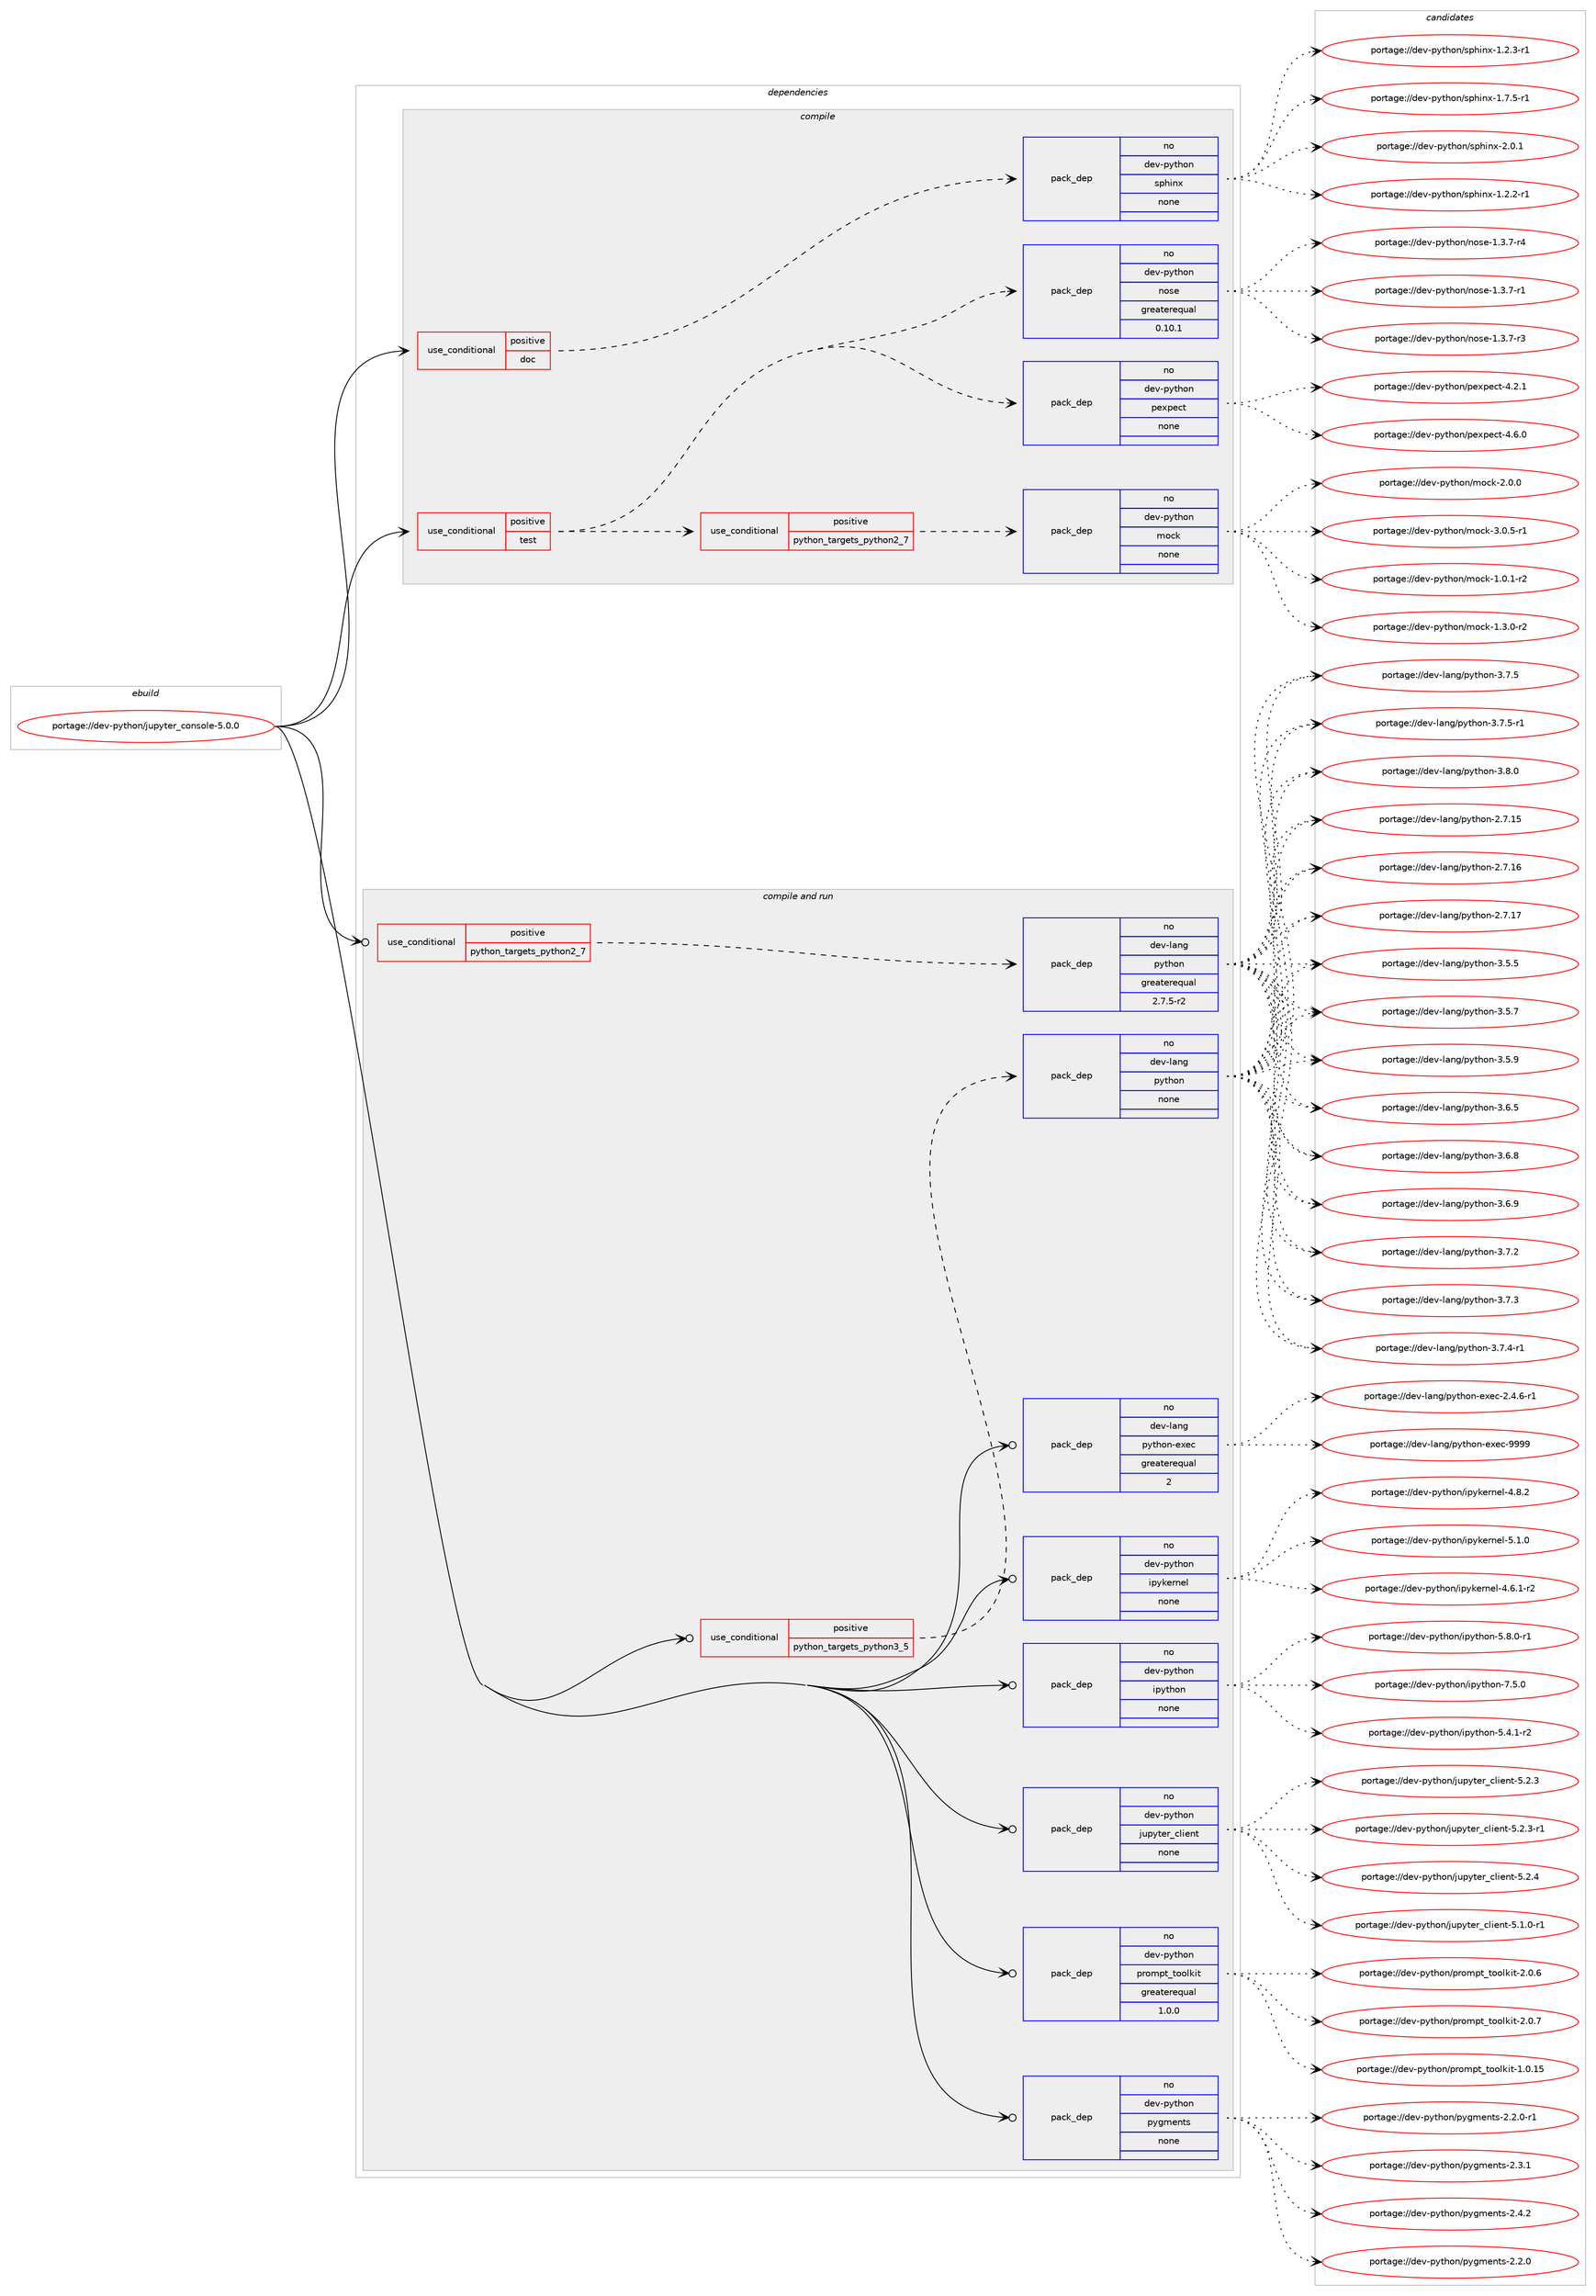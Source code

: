 digraph prolog {

# *************
# Graph options
# *************

newrank=true;
concentrate=true;
compound=true;
graph [rankdir=LR,fontname=Helvetica,fontsize=10,ranksep=1.5];#, ranksep=2.5, nodesep=0.2];
edge  [arrowhead=vee];
node  [fontname=Helvetica,fontsize=10];

# **********
# The ebuild
# **********

subgraph cluster_leftcol {
color=gray;
label=<<i>ebuild</i>>;
id [label="portage://dev-python/jupyter_console-5.0.0", color=red, width=4, href="../dev-python/jupyter_console-5.0.0.svg"];
}

# ****************
# The dependencies
# ****************

subgraph cluster_midcol {
color=gray;
label=<<i>dependencies</i>>;
subgraph cluster_compile {
fillcolor="#eeeeee";
style=filled;
label=<<i>compile</i>>;
subgraph cond30914 {
dependency146737 [label=<<TABLE BORDER="0" CELLBORDER="1" CELLSPACING="0" CELLPADDING="4"><TR><TD ROWSPAN="3" CELLPADDING="10">use_conditional</TD></TR><TR><TD>positive</TD></TR><TR><TD>doc</TD></TR></TABLE>>, shape=none, color=red];
subgraph pack112497 {
dependency146738 [label=<<TABLE BORDER="0" CELLBORDER="1" CELLSPACING="0" CELLPADDING="4" WIDTH="220"><TR><TD ROWSPAN="6" CELLPADDING="30">pack_dep</TD></TR><TR><TD WIDTH="110">no</TD></TR><TR><TD>dev-python</TD></TR><TR><TD>sphinx</TD></TR><TR><TD>none</TD></TR><TR><TD></TD></TR></TABLE>>, shape=none, color=blue];
}
dependency146737:e -> dependency146738:w [weight=20,style="dashed",arrowhead="vee"];
}
id:e -> dependency146737:w [weight=20,style="solid",arrowhead="vee"];
subgraph cond30915 {
dependency146739 [label=<<TABLE BORDER="0" CELLBORDER="1" CELLSPACING="0" CELLPADDING="4"><TR><TD ROWSPAN="3" CELLPADDING="10">use_conditional</TD></TR><TR><TD>positive</TD></TR><TR><TD>test</TD></TR></TABLE>>, shape=none, color=red];
subgraph cond30916 {
dependency146740 [label=<<TABLE BORDER="0" CELLBORDER="1" CELLSPACING="0" CELLPADDING="4"><TR><TD ROWSPAN="3" CELLPADDING="10">use_conditional</TD></TR><TR><TD>positive</TD></TR><TR><TD>python_targets_python2_7</TD></TR></TABLE>>, shape=none, color=red];
subgraph pack112498 {
dependency146741 [label=<<TABLE BORDER="0" CELLBORDER="1" CELLSPACING="0" CELLPADDING="4" WIDTH="220"><TR><TD ROWSPAN="6" CELLPADDING="30">pack_dep</TD></TR><TR><TD WIDTH="110">no</TD></TR><TR><TD>dev-python</TD></TR><TR><TD>mock</TD></TR><TR><TD>none</TD></TR><TR><TD></TD></TR></TABLE>>, shape=none, color=blue];
}
dependency146740:e -> dependency146741:w [weight=20,style="dashed",arrowhead="vee"];
}
dependency146739:e -> dependency146740:w [weight=20,style="dashed",arrowhead="vee"];
subgraph pack112499 {
dependency146742 [label=<<TABLE BORDER="0" CELLBORDER="1" CELLSPACING="0" CELLPADDING="4" WIDTH="220"><TR><TD ROWSPAN="6" CELLPADDING="30">pack_dep</TD></TR><TR><TD WIDTH="110">no</TD></TR><TR><TD>dev-python</TD></TR><TR><TD>pexpect</TD></TR><TR><TD>none</TD></TR><TR><TD></TD></TR></TABLE>>, shape=none, color=blue];
}
dependency146739:e -> dependency146742:w [weight=20,style="dashed",arrowhead="vee"];
subgraph pack112500 {
dependency146743 [label=<<TABLE BORDER="0" CELLBORDER="1" CELLSPACING="0" CELLPADDING="4" WIDTH="220"><TR><TD ROWSPAN="6" CELLPADDING="30">pack_dep</TD></TR><TR><TD WIDTH="110">no</TD></TR><TR><TD>dev-python</TD></TR><TR><TD>nose</TD></TR><TR><TD>greaterequal</TD></TR><TR><TD>0.10.1</TD></TR></TABLE>>, shape=none, color=blue];
}
dependency146739:e -> dependency146743:w [weight=20,style="dashed",arrowhead="vee"];
}
id:e -> dependency146739:w [weight=20,style="solid",arrowhead="vee"];
}
subgraph cluster_compileandrun {
fillcolor="#eeeeee";
style=filled;
label=<<i>compile and run</i>>;
subgraph cond30917 {
dependency146744 [label=<<TABLE BORDER="0" CELLBORDER="1" CELLSPACING="0" CELLPADDING="4"><TR><TD ROWSPAN="3" CELLPADDING="10">use_conditional</TD></TR><TR><TD>positive</TD></TR><TR><TD>python_targets_python2_7</TD></TR></TABLE>>, shape=none, color=red];
subgraph pack112501 {
dependency146745 [label=<<TABLE BORDER="0" CELLBORDER="1" CELLSPACING="0" CELLPADDING="4" WIDTH="220"><TR><TD ROWSPAN="6" CELLPADDING="30">pack_dep</TD></TR><TR><TD WIDTH="110">no</TD></TR><TR><TD>dev-lang</TD></TR><TR><TD>python</TD></TR><TR><TD>greaterequal</TD></TR><TR><TD>2.7.5-r2</TD></TR></TABLE>>, shape=none, color=blue];
}
dependency146744:e -> dependency146745:w [weight=20,style="dashed",arrowhead="vee"];
}
id:e -> dependency146744:w [weight=20,style="solid",arrowhead="odotvee"];
subgraph cond30918 {
dependency146746 [label=<<TABLE BORDER="0" CELLBORDER="1" CELLSPACING="0" CELLPADDING="4"><TR><TD ROWSPAN="3" CELLPADDING="10">use_conditional</TD></TR><TR><TD>positive</TD></TR><TR><TD>python_targets_python3_5</TD></TR></TABLE>>, shape=none, color=red];
subgraph pack112502 {
dependency146747 [label=<<TABLE BORDER="0" CELLBORDER="1" CELLSPACING="0" CELLPADDING="4" WIDTH="220"><TR><TD ROWSPAN="6" CELLPADDING="30">pack_dep</TD></TR><TR><TD WIDTH="110">no</TD></TR><TR><TD>dev-lang</TD></TR><TR><TD>python</TD></TR><TR><TD>none</TD></TR><TR><TD></TD></TR></TABLE>>, shape=none, color=blue];
}
dependency146746:e -> dependency146747:w [weight=20,style="dashed",arrowhead="vee"];
}
id:e -> dependency146746:w [weight=20,style="solid",arrowhead="odotvee"];
subgraph pack112503 {
dependency146748 [label=<<TABLE BORDER="0" CELLBORDER="1" CELLSPACING="0" CELLPADDING="4" WIDTH="220"><TR><TD ROWSPAN="6" CELLPADDING="30">pack_dep</TD></TR><TR><TD WIDTH="110">no</TD></TR><TR><TD>dev-lang</TD></TR><TR><TD>python-exec</TD></TR><TR><TD>greaterequal</TD></TR><TR><TD>2</TD></TR></TABLE>>, shape=none, color=blue];
}
id:e -> dependency146748:w [weight=20,style="solid",arrowhead="odotvee"];
subgraph pack112504 {
dependency146749 [label=<<TABLE BORDER="0" CELLBORDER="1" CELLSPACING="0" CELLPADDING="4" WIDTH="220"><TR><TD ROWSPAN="6" CELLPADDING="30">pack_dep</TD></TR><TR><TD WIDTH="110">no</TD></TR><TR><TD>dev-python</TD></TR><TR><TD>ipykernel</TD></TR><TR><TD>none</TD></TR><TR><TD></TD></TR></TABLE>>, shape=none, color=blue];
}
id:e -> dependency146749:w [weight=20,style="solid",arrowhead="odotvee"];
subgraph pack112505 {
dependency146750 [label=<<TABLE BORDER="0" CELLBORDER="1" CELLSPACING="0" CELLPADDING="4" WIDTH="220"><TR><TD ROWSPAN="6" CELLPADDING="30">pack_dep</TD></TR><TR><TD WIDTH="110">no</TD></TR><TR><TD>dev-python</TD></TR><TR><TD>ipython</TD></TR><TR><TD>none</TD></TR><TR><TD></TD></TR></TABLE>>, shape=none, color=blue];
}
id:e -> dependency146750:w [weight=20,style="solid",arrowhead="odotvee"];
subgraph pack112506 {
dependency146751 [label=<<TABLE BORDER="0" CELLBORDER="1" CELLSPACING="0" CELLPADDING="4" WIDTH="220"><TR><TD ROWSPAN="6" CELLPADDING="30">pack_dep</TD></TR><TR><TD WIDTH="110">no</TD></TR><TR><TD>dev-python</TD></TR><TR><TD>jupyter_client</TD></TR><TR><TD>none</TD></TR><TR><TD></TD></TR></TABLE>>, shape=none, color=blue];
}
id:e -> dependency146751:w [weight=20,style="solid",arrowhead="odotvee"];
subgraph pack112507 {
dependency146752 [label=<<TABLE BORDER="0" CELLBORDER="1" CELLSPACING="0" CELLPADDING="4" WIDTH="220"><TR><TD ROWSPAN="6" CELLPADDING="30">pack_dep</TD></TR><TR><TD WIDTH="110">no</TD></TR><TR><TD>dev-python</TD></TR><TR><TD>prompt_toolkit</TD></TR><TR><TD>greaterequal</TD></TR><TR><TD>1.0.0</TD></TR></TABLE>>, shape=none, color=blue];
}
id:e -> dependency146752:w [weight=20,style="solid",arrowhead="odotvee"];
subgraph pack112508 {
dependency146753 [label=<<TABLE BORDER="0" CELLBORDER="1" CELLSPACING="0" CELLPADDING="4" WIDTH="220"><TR><TD ROWSPAN="6" CELLPADDING="30">pack_dep</TD></TR><TR><TD WIDTH="110">no</TD></TR><TR><TD>dev-python</TD></TR><TR><TD>pygments</TD></TR><TR><TD>none</TD></TR><TR><TD></TD></TR></TABLE>>, shape=none, color=blue];
}
id:e -> dependency146753:w [weight=20,style="solid",arrowhead="odotvee"];
}
subgraph cluster_run {
fillcolor="#eeeeee";
style=filled;
label=<<i>run</i>>;
}
}

# **************
# The candidates
# **************

subgraph cluster_choices {
rank=same;
color=gray;
label=<<i>candidates</i>>;

subgraph choice112497 {
color=black;
nodesep=1;
choiceportage10010111845112121116104111110471151121041051101204549465046504511449 [label="portage://dev-python/sphinx-1.2.2-r1", color=red, width=4,href="../dev-python/sphinx-1.2.2-r1.svg"];
choiceportage10010111845112121116104111110471151121041051101204549465046514511449 [label="portage://dev-python/sphinx-1.2.3-r1", color=red, width=4,href="../dev-python/sphinx-1.2.3-r1.svg"];
choiceportage10010111845112121116104111110471151121041051101204549465546534511449 [label="portage://dev-python/sphinx-1.7.5-r1", color=red, width=4,href="../dev-python/sphinx-1.7.5-r1.svg"];
choiceportage1001011184511212111610411111047115112104105110120455046484649 [label="portage://dev-python/sphinx-2.0.1", color=red, width=4,href="../dev-python/sphinx-2.0.1.svg"];
dependency146738:e -> choiceportage10010111845112121116104111110471151121041051101204549465046504511449:w [style=dotted,weight="100"];
dependency146738:e -> choiceportage10010111845112121116104111110471151121041051101204549465046514511449:w [style=dotted,weight="100"];
dependency146738:e -> choiceportage10010111845112121116104111110471151121041051101204549465546534511449:w [style=dotted,weight="100"];
dependency146738:e -> choiceportage1001011184511212111610411111047115112104105110120455046484649:w [style=dotted,weight="100"];
}
subgraph choice112498 {
color=black;
nodesep=1;
choiceportage1001011184511212111610411111047109111991074549464846494511450 [label="portage://dev-python/mock-1.0.1-r2", color=red, width=4,href="../dev-python/mock-1.0.1-r2.svg"];
choiceportage1001011184511212111610411111047109111991074549465146484511450 [label="portage://dev-python/mock-1.3.0-r2", color=red, width=4,href="../dev-python/mock-1.3.0-r2.svg"];
choiceportage100101118451121211161041111104710911199107455046484648 [label="portage://dev-python/mock-2.0.0", color=red, width=4,href="../dev-python/mock-2.0.0.svg"];
choiceportage1001011184511212111610411111047109111991074551464846534511449 [label="portage://dev-python/mock-3.0.5-r1", color=red, width=4,href="../dev-python/mock-3.0.5-r1.svg"];
dependency146741:e -> choiceportage1001011184511212111610411111047109111991074549464846494511450:w [style=dotted,weight="100"];
dependency146741:e -> choiceportage1001011184511212111610411111047109111991074549465146484511450:w [style=dotted,weight="100"];
dependency146741:e -> choiceportage100101118451121211161041111104710911199107455046484648:w [style=dotted,weight="100"];
dependency146741:e -> choiceportage1001011184511212111610411111047109111991074551464846534511449:w [style=dotted,weight="100"];
}
subgraph choice112499 {
color=black;
nodesep=1;
choiceportage100101118451121211161041111104711210112011210199116455246504649 [label="portage://dev-python/pexpect-4.2.1", color=red, width=4,href="../dev-python/pexpect-4.2.1.svg"];
choiceportage100101118451121211161041111104711210112011210199116455246544648 [label="portage://dev-python/pexpect-4.6.0", color=red, width=4,href="../dev-python/pexpect-4.6.0.svg"];
dependency146742:e -> choiceportage100101118451121211161041111104711210112011210199116455246504649:w [style=dotted,weight="100"];
dependency146742:e -> choiceportage100101118451121211161041111104711210112011210199116455246544648:w [style=dotted,weight="100"];
}
subgraph choice112500 {
color=black;
nodesep=1;
choiceportage10010111845112121116104111110471101111151014549465146554511449 [label="portage://dev-python/nose-1.3.7-r1", color=red, width=4,href="../dev-python/nose-1.3.7-r1.svg"];
choiceportage10010111845112121116104111110471101111151014549465146554511451 [label="portage://dev-python/nose-1.3.7-r3", color=red, width=4,href="../dev-python/nose-1.3.7-r3.svg"];
choiceportage10010111845112121116104111110471101111151014549465146554511452 [label="portage://dev-python/nose-1.3.7-r4", color=red, width=4,href="../dev-python/nose-1.3.7-r4.svg"];
dependency146743:e -> choiceportage10010111845112121116104111110471101111151014549465146554511449:w [style=dotted,weight="100"];
dependency146743:e -> choiceportage10010111845112121116104111110471101111151014549465146554511451:w [style=dotted,weight="100"];
dependency146743:e -> choiceportage10010111845112121116104111110471101111151014549465146554511452:w [style=dotted,weight="100"];
}
subgraph choice112501 {
color=black;
nodesep=1;
choiceportage10010111845108971101034711212111610411111045504655464953 [label="portage://dev-lang/python-2.7.15", color=red, width=4,href="../dev-lang/python-2.7.15.svg"];
choiceportage10010111845108971101034711212111610411111045504655464954 [label="portage://dev-lang/python-2.7.16", color=red, width=4,href="../dev-lang/python-2.7.16.svg"];
choiceportage10010111845108971101034711212111610411111045504655464955 [label="portage://dev-lang/python-2.7.17", color=red, width=4,href="../dev-lang/python-2.7.17.svg"];
choiceportage100101118451089711010347112121116104111110455146534653 [label="portage://dev-lang/python-3.5.5", color=red, width=4,href="../dev-lang/python-3.5.5.svg"];
choiceportage100101118451089711010347112121116104111110455146534655 [label="portage://dev-lang/python-3.5.7", color=red, width=4,href="../dev-lang/python-3.5.7.svg"];
choiceportage100101118451089711010347112121116104111110455146534657 [label="portage://dev-lang/python-3.5.9", color=red, width=4,href="../dev-lang/python-3.5.9.svg"];
choiceportage100101118451089711010347112121116104111110455146544653 [label="portage://dev-lang/python-3.6.5", color=red, width=4,href="../dev-lang/python-3.6.5.svg"];
choiceportage100101118451089711010347112121116104111110455146544656 [label="portage://dev-lang/python-3.6.8", color=red, width=4,href="../dev-lang/python-3.6.8.svg"];
choiceportage100101118451089711010347112121116104111110455146544657 [label="portage://dev-lang/python-3.6.9", color=red, width=4,href="../dev-lang/python-3.6.9.svg"];
choiceportage100101118451089711010347112121116104111110455146554650 [label="portage://dev-lang/python-3.7.2", color=red, width=4,href="../dev-lang/python-3.7.2.svg"];
choiceportage100101118451089711010347112121116104111110455146554651 [label="portage://dev-lang/python-3.7.3", color=red, width=4,href="../dev-lang/python-3.7.3.svg"];
choiceportage1001011184510897110103471121211161041111104551465546524511449 [label="portage://dev-lang/python-3.7.4-r1", color=red, width=4,href="../dev-lang/python-3.7.4-r1.svg"];
choiceportage100101118451089711010347112121116104111110455146554653 [label="portage://dev-lang/python-3.7.5", color=red, width=4,href="../dev-lang/python-3.7.5.svg"];
choiceportage1001011184510897110103471121211161041111104551465546534511449 [label="portage://dev-lang/python-3.7.5-r1", color=red, width=4,href="../dev-lang/python-3.7.5-r1.svg"];
choiceportage100101118451089711010347112121116104111110455146564648 [label="portage://dev-lang/python-3.8.0", color=red, width=4,href="../dev-lang/python-3.8.0.svg"];
dependency146745:e -> choiceportage10010111845108971101034711212111610411111045504655464953:w [style=dotted,weight="100"];
dependency146745:e -> choiceportage10010111845108971101034711212111610411111045504655464954:w [style=dotted,weight="100"];
dependency146745:e -> choiceportage10010111845108971101034711212111610411111045504655464955:w [style=dotted,weight="100"];
dependency146745:e -> choiceportage100101118451089711010347112121116104111110455146534653:w [style=dotted,weight="100"];
dependency146745:e -> choiceportage100101118451089711010347112121116104111110455146534655:w [style=dotted,weight="100"];
dependency146745:e -> choiceportage100101118451089711010347112121116104111110455146534657:w [style=dotted,weight="100"];
dependency146745:e -> choiceportage100101118451089711010347112121116104111110455146544653:w [style=dotted,weight="100"];
dependency146745:e -> choiceportage100101118451089711010347112121116104111110455146544656:w [style=dotted,weight="100"];
dependency146745:e -> choiceportage100101118451089711010347112121116104111110455146544657:w [style=dotted,weight="100"];
dependency146745:e -> choiceportage100101118451089711010347112121116104111110455146554650:w [style=dotted,weight="100"];
dependency146745:e -> choiceportage100101118451089711010347112121116104111110455146554651:w [style=dotted,weight="100"];
dependency146745:e -> choiceportage1001011184510897110103471121211161041111104551465546524511449:w [style=dotted,weight="100"];
dependency146745:e -> choiceportage100101118451089711010347112121116104111110455146554653:w [style=dotted,weight="100"];
dependency146745:e -> choiceportage1001011184510897110103471121211161041111104551465546534511449:w [style=dotted,weight="100"];
dependency146745:e -> choiceportage100101118451089711010347112121116104111110455146564648:w [style=dotted,weight="100"];
}
subgraph choice112502 {
color=black;
nodesep=1;
choiceportage10010111845108971101034711212111610411111045504655464953 [label="portage://dev-lang/python-2.7.15", color=red, width=4,href="../dev-lang/python-2.7.15.svg"];
choiceportage10010111845108971101034711212111610411111045504655464954 [label="portage://dev-lang/python-2.7.16", color=red, width=4,href="../dev-lang/python-2.7.16.svg"];
choiceportage10010111845108971101034711212111610411111045504655464955 [label="portage://dev-lang/python-2.7.17", color=red, width=4,href="../dev-lang/python-2.7.17.svg"];
choiceportage100101118451089711010347112121116104111110455146534653 [label="portage://dev-lang/python-3.5.5", color=red, width=4,href="../dev-lang/python-3.5.5.svg"];
choiceportage100101118451089711010347112121116104111110455146534655 [label="portage://dev-lang/python-3.5.7", color=red, width=4,href="../dev-lang/python-3.5.7.svg"];
choiceportage100101118451089711010347112121116104111110455146534657 [label="portage://dev-lang/python-3.5.9", color=red, width=4,href="../dev-lang/python-3.5.9.svg"];
choiceportage100101118451089711010347112121116104111110455146544653 [label="portage://dev-lang/python-3.6.5", color=red, width=4,href="../dev-lang/python-3.6.5.svg"];
choiceportage100101118451089711010347112121116104111110455146544656 [label="portage://dev-lang/python-3.6.8", color=red, width=4,href="../dev-lang/python-3.6.8.svg"];
choiceportage100101118451089711010347112121116104111110455146544657 [label="portage://dev-lang/python-3.6.9", color=red, width=4,href="../dev-lang/python-3.6.9.svg"];
choiceportage100101118451089711010347112121116104111110455146554650 [label="portage://dev-lang/python-3.7.2", color=red, width=4,href="../dev-lang/python-3.7.2.svg"];
choiceportage100101118451089711010347112121116104111110455146554651 [label="portage://dev-lang/python-3.7.3", color=red, width=4,href="../dev-lang/python-3.7.3.svg"];
choiceportage1001011184510897110103471121211161041111104551465546524511449 [label="portage://dev-lang/python-3.7.4-r1", color=red, width=4,href="../dev-lang/python-3.7.4-r1.svg"];
choiceportage100101118451089711010347112121116104111110455146554653 [label="portage://dev-lang/python-3.7.5", color=red, width=4,href="../dev-lang/python-3.7.5.svg"];
choiceportage1001011184510897110103471121211161041111104551465546534511449 [label="portage://dev-lang/python-3.7.5-r1", color=red, width=4,href="../dev-lang/python-3.7.5-r1.svg"];
choiceportage100101118451089711010347112121116104111110455146564648 [label="portage://dev-lang/python-3.8.0", color=red, width=4,href="../dev-lang/python-3.8.0.svg"];
dependency146747:e -> choiceportage10010111845108971101034711212111610411111045504655464953:w [style=dotted,weight="100"];
dependency146747:e -> choiceportage10010111845108971101034711212111610411111045504655464954:w [style=dotted,weight="100"];
dependency146747:e -> choiceportage10010111845108971101034711212111610411111045504655464955:w [style=dotted,weight="100"];
dependency146747:e -> choiceportage100101118451089711010347112121116104111110455146534653:w [style=dotted,weight="100"];
dependency146747:e -> choiceportage100101118451089711010347112121116104111110455146534655:w [style=dotted,weight="100"];
dependency146747:e -> choiceportage100101118451089711010347112121116104111110455146534657:w [style=dotted,weight="100"];
dependency146747:e -> choiceportage100101118451089711010347112121116104111110455146544653:w [style=dotted,weight="100"];
dependency146747:e -> choiceportage100101118451089711010347112121116104111110455146544656:w [style=dotted,weight="100"];
dependency146747:e -> choiceportage100101118451089711010347112121116104111110455146544657:w [style=dotted,weight="100"];
dependency146747:e -> choiceportage100101118451089711010347112121116104111110455146554650:w [style=dotted,weight="100"];
dependency146747:e -> choiceportage100101118451089711010347112121116104111110455146554651:w [style=dotted,weight="100"];
dependency146747:e -> choiceportage1001011184510897110103471121211161041111104551465546524511449:w [style=dotted,weight="100"];
dependency146747:e -> choiceportage100101118451089711010347112121116104111110455146554653:w [style=dotted,weight="100"];
dependency146747:e -> choiceportage1001011184510897110103471121211161041111104551465546534511449:w [style=dotted,weight="100"];
dependency146747:e -> choiceportage100101118451089711010347112121116104111110455146564648:w [style=dotted,weight="100"];
}
subgraph choice112503 {
color=black;
nodesep=1;
choiceportage10010111845108971101034711212111610411111045101120101994550465246544511449 [label="portage://dev-lang/python-exec-2.4.6-r1", color=red, width=4,href="../dev-lang/python-exec-2.4.6-r1.svg"];
choiceportage10010111845108971101034711212111610411111045101120101994557575757 [label="portage://dev-lang/python-exec-9999", color=red, width=4,href="../dev-lang/python-exec-9999.svg"];
dependency146748:e -> choiceportage10010111845108971101034711212111610411111045101120101994550465246544511449:w [style=dotted,weight="100"];
dependency146748:e -> choiceportage10010111845108971101034711212111610411111045101120101994557575757:w [style=dotted,weight="100"];
}
subgraph choice112504 {
color=black;
nodesep=1;
choiceportage10010111845112121116104111110471051121211071011141101011084552465446494511450 [label="portage://dev-python/ipykernel-4.6.1-r2", color=red, width=4,href="../dev-python/ipykernel-4.6.1-r2.svg"];
choiceportage1001011184511212111610411111047105112121107101114110101108455246564650 [label="portage://dev-python/ipykernel-4.8.2", color=red, width=4,href="../dev-python/ipykernel-4.8.2.svg"];
choiceportage1001011184511212111610411111047105112121107101114110101108455346494648 [label="portage://dev-python/ipykernel-5.1.0", color=red, width=4,href="../dev-python/ipykernel-5.1.0.svg"];
dependency146749:e -> choiceportage10010111845112121116104111110471051121211071011141101011084552465446494511450:w [style=dotted,weight="100"];
dependency146749:e -> choiceportage1001011184511212111610411111047105112121107101114110101108455246564650:w [style=dotted,weight="100"];
dependency146749:e -> choiceportage1001011184511212111610411111047105112121107101114110101108455346494648:w [style=dotted,weight="100"];
}
subgraph choice112505 {
color=black;
nodesep=1;
choiceportage10010111845112121116104111110471051121211161041111104553465246494511450 [label="portage://dev-python/ipython-5.4.1-r2", color=red, width=4,href="../dev-python/ipython-5.4.1-r2.svg"];
choiceportage10010111845112121116104111110471051121211161041111104553465646484511449 [label="portage://dev-python/ipython-5.8.0-r1", color=red, width=4,href="../dev-python/ipython-5.8.0-r1.svg"];
choiceportage1001011184511212111610411111047105112121116104111110455546534648 [label="portage://dev-python/ipython-7.5.0", color=red, width=4,href="../dev-python/ipython-7.5.0.svg"];
dependency146750:e -> choiceportage10010111845112121116104111110471051121211161041111104553465246494511450:w [style=dotted,weight="100"];
dependency146750:e -> choiceportage10010111845112121116104111110471051121211161041111104553465646484511449:w [style=dotted,weight="100"];
dependency146750:e -> choiceportage1001011184511212111610411111047105112121116104111110455546534648:w [style=dotted,weight="100"];
}
subgraph choice112506 {
color=black;
nodesep=1;
choiceportage100101118451121211161041111104710611711212111610111495991081051011101164553464946484511449 [label="portage://dev-python/jupyter_client-5.1.0-r1", color=red, width=4,href="../dev-python/jupyter_client-5.1.0-r1.svg"];
choiceportage10010111845112121116104111110471061171121211161011149599108105101110116455346504651 [label="portage://dev-python/jupyter_client-5.2.3", color=red, width=4,href="../dev-python/jupyter_client-5.2.3.svg"];
choiceportage100101118451121211161041111104710611711212111610111495991081051011101164553465046514511449 [label="portage://dev-python/jupyter_client-5.2.3-r1", color=red, width=4,href="../dev-python/jupyter_client-5.2.3-r1.svg"];
choiceportage10010111845112121116104111110471061171121211161011149599108105101110116455346504652 [label="portage://dev-python/jupyter_client-5.2.4", color=red, width=4,href="../dev-python/jupyter_client-5.2.4.svg"];
dependency146751:e -> choiceportage100101118451121211161041111104710611711212111610111495991081051011101164553464946484511449:w [style=dotted,weight="100"];
dependency146751:e -> choiceportage10010111845112121116104111110471061171121211161011149599108105101110116455346504651:w [style=dotted,weight="100"];
dependency146751:e -> choiceportage100101118451121211161041111104710611711212111610111495991081051011101164553465046514511449:w [style=dotted,weight="100"];
dependency146751:e -> choiceportage10010111845112121116104111110471061171121211161011149599108105101110116455346504652:w [style=dotted,weight="100"];
}
subgraph choice112507 {
color=black;
nodesep=1;
choiceportage10010111845112121116104111110471121141111091121169511611111110810710511645494648464953 [label="portage://dev-python/prompt_toolkit-1.0.15", color=red, width=4,href="../dev-python/prompt_toolkit-1.0.15.svg"];
choiceportage100101118451121211161041111104711211411110911211695116111111108107105116455046484654 [label="portage://dev-python/prompt_toolkit-2.0.6", color=red, width=4,href="../dev-python/prompt_toolkit-2.0.6.svg"];
choiceportage100101118451121211161041111104711211411110911211695116111111108107105116455046484655 [label="portage://dev-python/prompt_toolkit-2.0.7", color=red, width=4,href="../dev-python/prompt_toolkit-2.0.7.svg"];
dependency146752:e -> choiceportage10010111845112121116104111110471121141111091121169511611111110810710511645494648464953:w [style=dotted,weight="100"];
dependency146752:e -> choiceportage100101118451121211161041111104711211411110911211695116111111108107105116455046484654:w [style=dotted,weight="100"];
dependency146752:e -> choiceportage100101118451121211161041111104711211411110911211695116111111108107105116455046484655:w [style=dotted,weight="100"];
}
subgraph choice112508 {
color=black;
nodesep=1;
choiceportage1001011184511212111610411111047112121103109101110116115455046504648 [label="portage://dev-python/pygments-2.2.0", color=red, width=4,href="../dev-python/pygments-2.2.0.svg"];
choiceportage10010111845112121116104111110471121211031091011101161154550465046484511449 [label="portage://dev-python/pygments-2.2.0-r1", color=red, width=4,href="../dev-python/pygments-2.2.0-r1.svg"];
choiceportage1001011184511212111610411111047112121103109101110116115455046514649 [label="portage://dev-python/pygments-2.3.1", color=red, width=4,href="../dev-python/pygments-2.3.1.svg"];
choiceportage1001011184511212111610411111047112121103109101110116115455046524650 [label="portage://dev-python/pygments-2.4.2", color=red, width=4,href="../dev-python/pygments-2.4.2.svg"];
dependency146753:e -> choiceportage1001011184511212111610411111047112121103109101110116115455046504648:w [style=dotted,weight="100"];
dependency146753:e -> choiceportage10010111845112121116104111110471121211031091011101161154550465046484511449:w [style=dotted,weight="100"];
dependency146753:e -> choiceportage1001011184511212111610411111047112121103109101110116115455046514649:w [style=dotted,weight="100"];
dependency146753:e -> choiceportage1001011184511212111610411111047112121103109101110116115455046524650:w [style=dotted,weight="100"];
}
}

}
